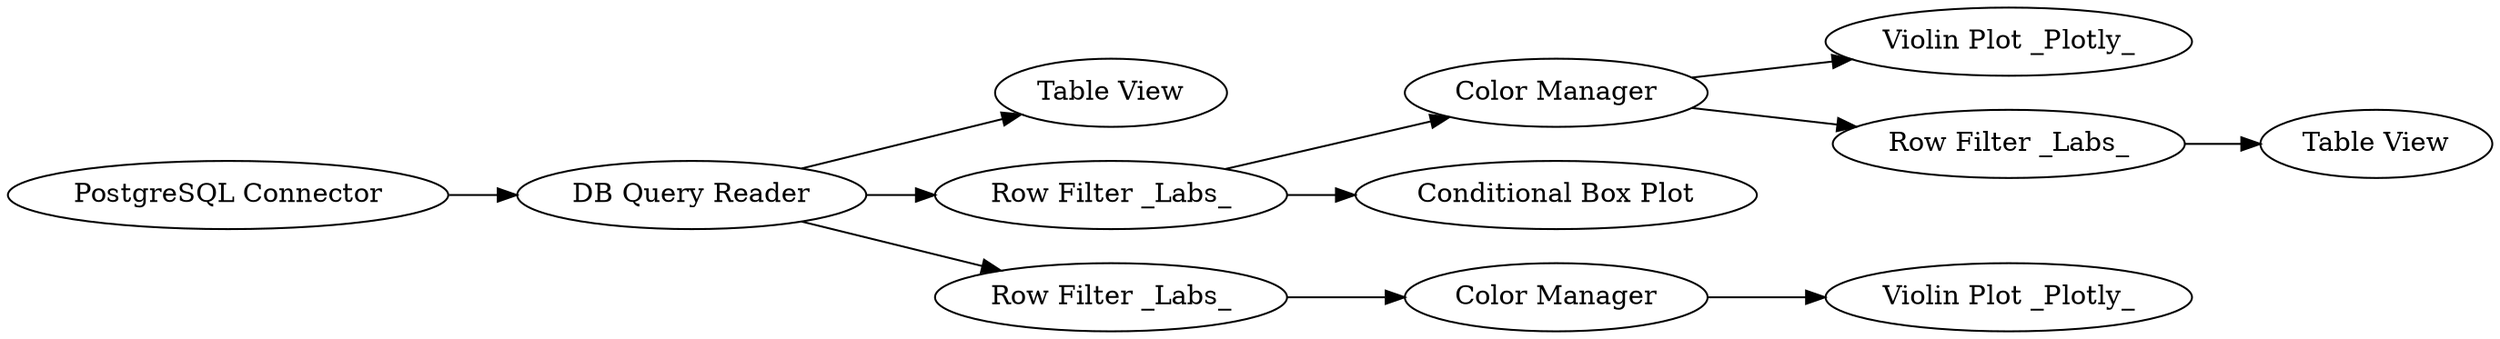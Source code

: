 digraph {
	"-5951591752468615729_13" [label="Color Manager"]
	"-5951591752468615729_4" [label="Table View"]
	"-5951591752468615729_7" [label="Row Filter _Labs_"]
	"-5951591752468615729_11" [label="Color Manager"]
	"-5951591752468615729_1" [label="PostgreSQL Connector"]
	"-5951591752468615729_12" [label="Violin Plot _Plotly_"]
	"-5951591752468615729_15" [label="Table View"]
	"-5951591752468615729_14" [label="Row Filter _Labs_"]
	"-5951591752468615729_6" [label="Row Filter _Labs_"]
	"-5951591752468615729_2" [label="DB Query Reader"]
	"-5951591752468615729_8" [label="Conditional Box Plot"]
	"-5951591752468615729_9" [label="Violin Plot _Plotly_"]
	"-5951591752468615729_14" -> "-5951591752468615729_15"
	"-5951591752468615729_2" -> "-5951591752468615729_7"
	"-5951591752468615729_13" -> "-5951591752468615729_14"
	"-5951591752468615729_2" -> "-5951591752468615729_6"
	"-5951591752468615729_7" -> "-5951591752468615729_13"
	"-5951591752468615729_13" -> "-5951591752468615729_12"
	"-5951591752468615729_2" -> "-5951591752468615729_4"
	"-5951591752468615729_11" -> "-5951591752468615729_9"
	"-5951591752468615729_7" -> "-5951591752468615729_8"
	"-5951591752468615729_1" -> "-5951591752468615729_2"
	"-5951591752468615729_6" -> "-5951591752468615729_11"
	rankdir=LR
}
